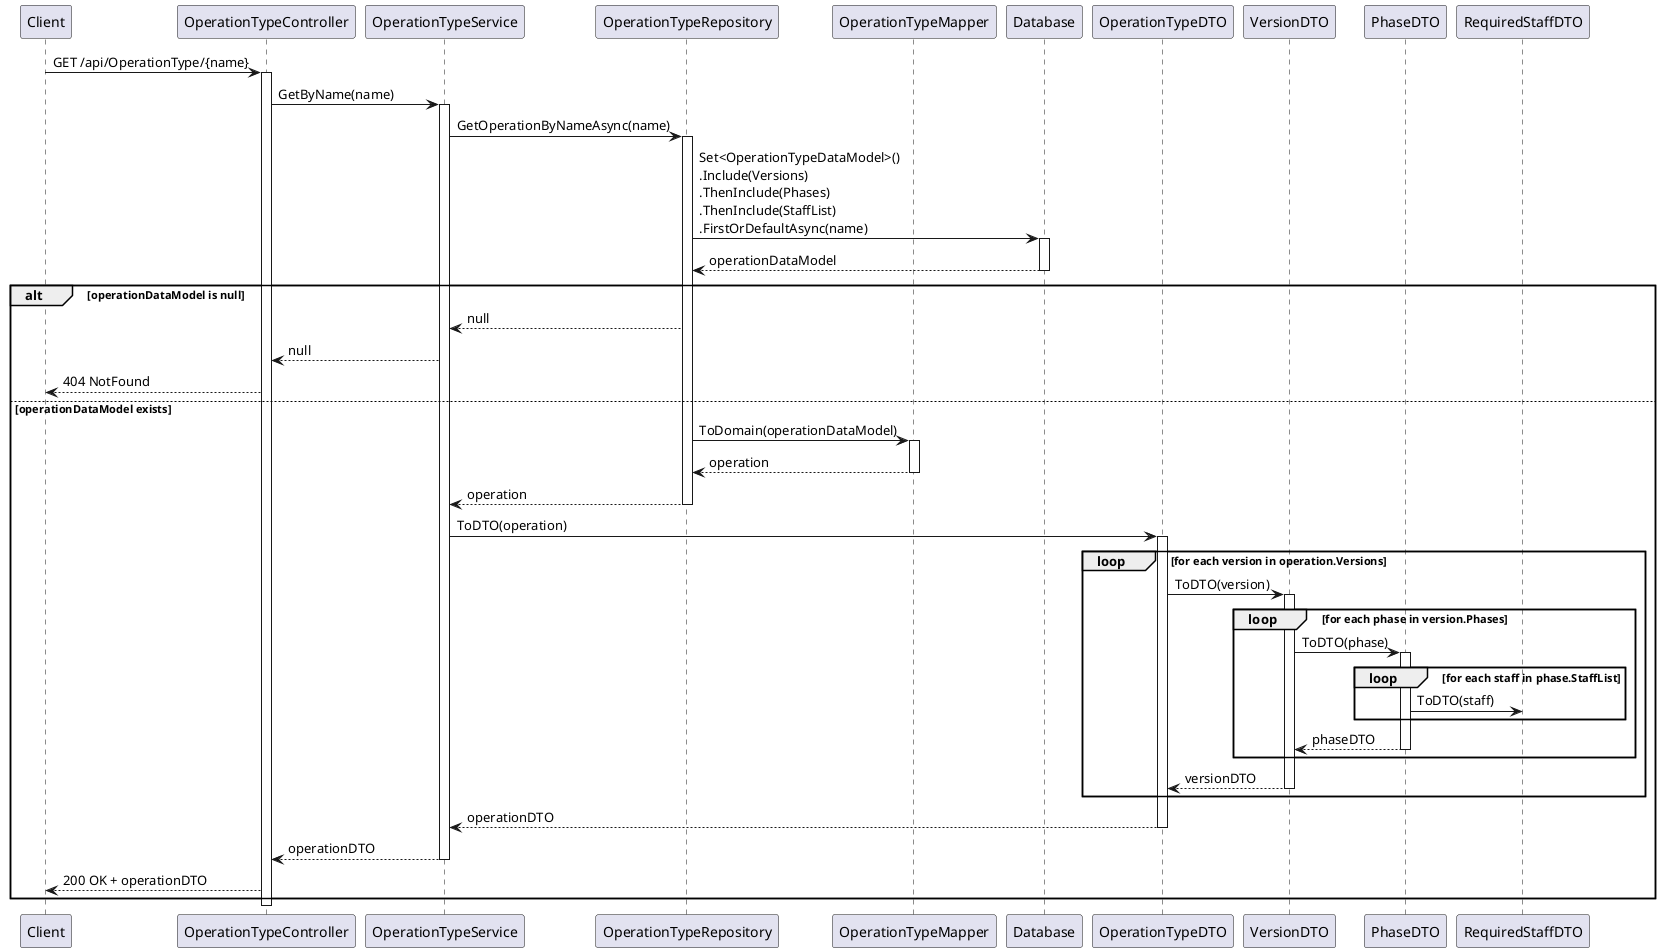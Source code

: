 
@startuml OperationTypeGetOperationByName

participant "Client" as client
participant "OperationTypeController" as controller
participant "OperationTypeService" as service
participant "OperationTypeRepository" as repo
participant "OperationTypeMapper" as mapper
participant "Database" as db

client -> controller : GET /api/OperationType/{name}
activate controller

controller -> service : GetByName(name)
activate service

service -> repo : GetOperationByNameAsync(name)
activate repo

repo -> db : Set<OperationTypeDataModel>()\n.Include(Versions)\n.ThenInclude(Phases)\n.ThenInclude(StaffList)\n.FirstOrDefaultAsync(name)
activate db
db --> repo : operationDataModel
deactivate db

alt operationDataModel is null
    repo --> service : null
    service --> controller : null
    controller --> client : 404 NotFound
else operationDataModel exists
    repo -> mapper : ToDomain(operationDataModel)
    activate mapper
    
    mapper --> repo : operation
    deactivate mapper
    
    repo --> service : operation
    deactivate repo
    
    service -> OperationTypeDTO : ToDTO(operation)
    activate OperationTypeDTO
    
    loop for each version in operation.Versions
        OperationTypeDTO -> VersionDTO : ToDTO(version)
        activate VersionDTO
        
        loop for each phase in version.Phases
            VersionDTO -> PhaseDTO : ToDTO(phase)
            activate PhaseDTO
            
            loop for each staff in phase.StaffList
                PhaseDTO -> RequiredStaffDTO : ToDTO(staff)
            end
            
            PhaseDTO --> VersionDTO : phaseDTO
            deactivate PhaseDTO
        end
        
        VersionDTO --> OperationTypeDTO : versionDTO
        deactivate VersionDTO
    end
    
    OperationTypeDTO --> service : operationDTO
    deactivate OperationTypeDTO
    
    service --> controller : operationDTO
    deactivate service
    
    controller --> client : 200 OK + operationDTO
end

deactivate controller

@enduml